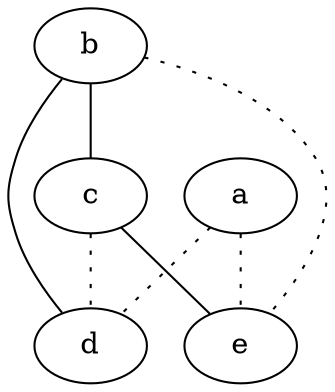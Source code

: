 graph {
a -- d [style=dotted];
a -- e [style=dotted];
b -- c;
b -- d;
b -- e [style=dotted];
c -- d [style=dotted];
c -- e;
}
